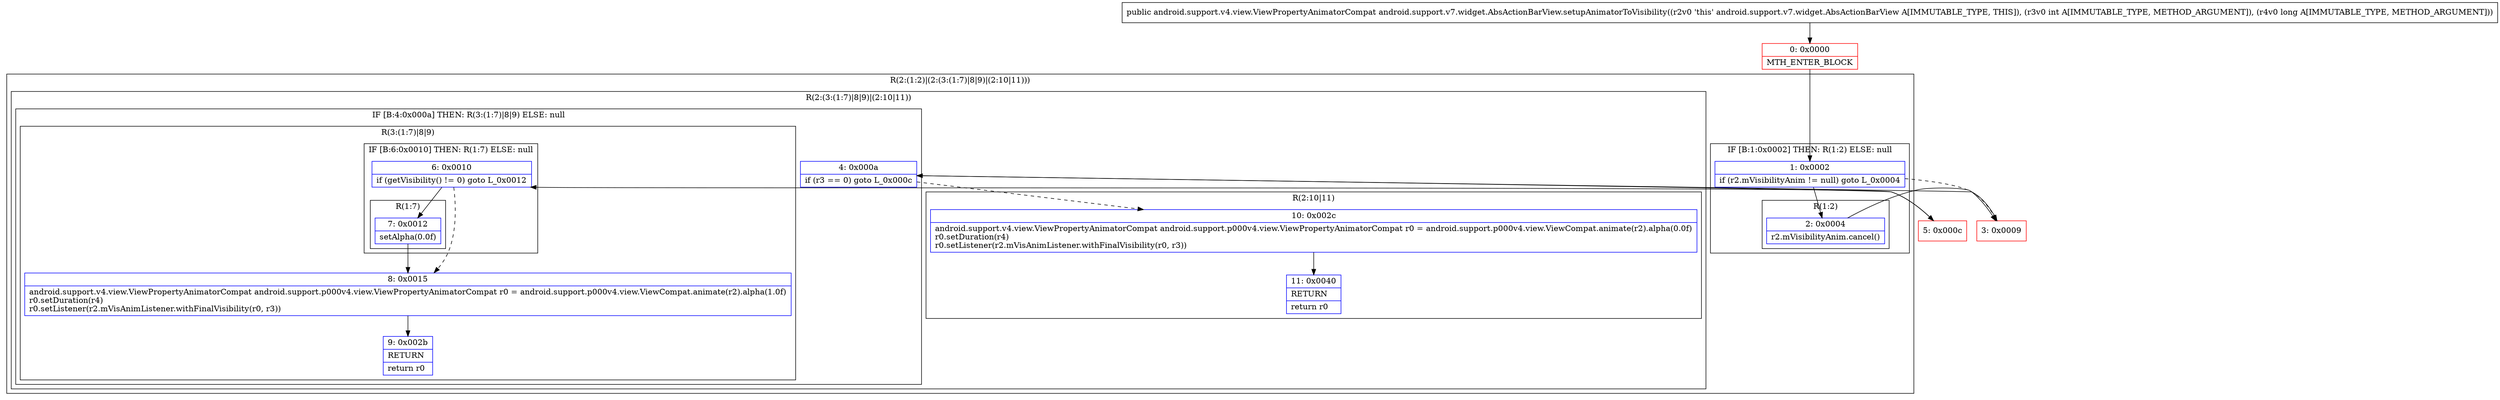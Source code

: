 digraph "CFG forandroid.support.v7.widget.AbsActionBarView.setupAnimatorToVisibility(IJ)Landroid\/support\/v4\/view\/ViewPropertyAnimatorCompat;" {
subgraph cluster_Region_278237160 {
label = "R(2:(1:2)|(2:(3:(1:7)|8|9)|(2:10|11)))";
node [shape=record,color=blue];
subgraph cluster_IfRegion_2123913258 {
label = "IF [B:1:0x0002] THEN: R(1:2) ELSE: null";
node [shape=record,color=blue];
Node_1 [shape=record,label="{1\:\ 0x0002|if (r2.mVisibilityAnim != null) goto L_0x0004\l}"];
subgraph cluster_Region_2087567359 {
label = "R(1:2)";
node [shape=record,color=blue];
Node_2 [shape=record,label="{2\:\ 0x0004|r2.mVisibilityAnim.cancel()\l}"];
}
}
subgraph cluster_Region_221475292 {
label = "R(2:(3:(1:7)|8|9)|(2:10|11))";
node [shape=record,color=blue];
subgraph cluster_IfRegion_828720477 {
label = "IF [B:4:0x000a] THEN: R(3:(1:7)|8|9) ELSE: null";
node [shape=record,color=blue];
Node_4 [shape=record,label="{4\:\ 0x000a|if (r3 == 0) goto L_0x000c\l}"];
subgraph cluster_Region_1571703864 {
label = "R(3:(1:7)|8|9)";
node [shape=record,color=blue];
subgraph cluster_IfRegion_226497107 {
label = "IF [B:6:0x0010] THEN: R(1:7) ELSE: null";
node [shape=record,color=blue];
Node_6 [shape=record,label="{6\:\ 0x0010|if (getVisibility() != 0) goto L_0x0012\l}"];
subgraph cluster_Region_470013531 {
label = "R(1:7)";
node [shape=record,color=blue];
Node_7 [shape=record,label="{7\:\ 0x0012|setAlpha(0.0f)\l}"];
}
}
Node_8 [shape=record,label="{8\:\ 0x0015|android.support.v4.view.ViewPropertyAnimatorCompat android.support.p000v4.view.ViewPropertyAnimatorCompat r0 = android.support.p000v4.view.ViewCompat.animate(r2).alpha(1.0f)\lr0.setDuration(r4)\lr0.setListener(r2.mVisAnimListener.withFinalVisibility(r0, r3))\l}"];
Node_9 [shape=record,label="{9\:\ 0x002b|RETURN\l|return r0\l}"];
}
}
subgraph cluster_Region_1147481625 {
label = "R(2:10|11)";
node [shape=record,color=blue];
Node_10 [shape=record,label="{10\:\ 0x002c|android.support.v4.view.ViewPropertyAnimatorCompat android.support.p000v4.view.ViewPropertyAnimatorCompat r0 = android.support.p000v4.view.ViewCompat.animate(r2).alpha(0.0f)\lr0.setDuration(r4)\lr0.setListener(r2.mVisAnimListener.withFinalVisibility(r0, r3))\l}"];
Node_11 [shape=record,label="{11\:\ 0x0040|RETURN\l|return r0\l}"];
}
}
}
Node_0 [shape=record,color=red,label="{0\:\ 0x0000|MTH_ENTER_BLOCK\l}"];
Node_3 [shape=record,color=red,label="{3\:\ 0x0009}"];
Node_5 [shape=record,color=red,label="{5\:\ 0x000c}"];
MethodNode[shape=record,label="{public android.support.v4.view.ViewPropertyAnimatorCompat android.support.v7.widget.AbsActionBarView.setupAnimatorToVisibility((r2v0 'this' android.support.v7.widget.AbsActionBarView A[IMMUTABLE_TYPE, THIS]), (r3v0 int A[IMMUTABLE_TYPE, METHOD_ARGUMENT]), (r4v0 long A[IMMUTABLE_TYPE, METHOD_ARGUMENT])) }"];
MethodNode -> Node_0;
Node_1 -> Node_2;
Node_1 -> Node_3[style=dashed];
Node_2 -> Node_3;
Node_4 -> Node_5;
Node_4 -> Node_10[style=dashed];
Node_6 -> Node_7;
Node_6 -> Node_8[style=dashed];
Node_7 -> Node_8;
Node_8 -> Node_9;
Node_10 -> Node_11;
Node_0 -> Node_1;
Node_3 -> Node_4;
Node_5 -> Node_6;
}

